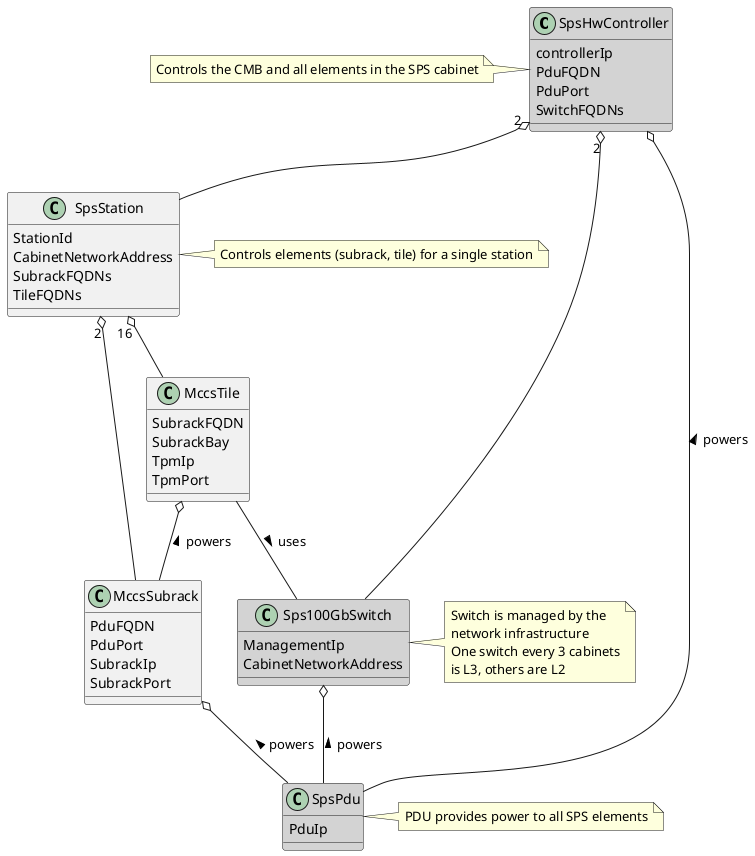 @startuml
class SpsHwController #lightgray {
  controllerIp
  PduFQDN
  PduPort
  SwitchFQDNs
}
note left: Controls the CMB and all elements in the SPS cabinet
class SpsStation {
  StationId
  CabinetNetworkAddress
  SubrackFQDNs
  TileFQDNs
}
note right: Controls elements (subrack, tile) for a single station
class Sps100GbSwitch #lightgray {
  ManagementIp
  CabinetNetworkAddress
}
note right
  Switch is managed by the
  network infrastructure
  One switch every 3 cabinets
  is L3, others are L2
end note

class SpsPdu #lightgray {
  PduIp
} 
note right: PDU provides power to all SPS elements
class MccsSubrack {
  PduFQDN
  PduPort
  SubrackIp
  SubrackPort
}
class MccsTile {
  SubrackFQDN
  SubrackBay
  TpmIp
  TpmPort
}
SpsHwController "2" o-- SpsStation
SpsHwController "2" o-- Sps100GbSwitch
SpsStation "2" o-- MccsSubrack
SpsStation "16" o-- MccsTile
MccsTile o-- MccsSubrack : < powers 
MccsSubrack o-- SpsPdu : < powers
Sps100GbSwitch o-- SpsPdu : < powers
SpsHwController o-- SpsPdu : < powers
MccsTile -- Sps100GbSwitch: uses >
@enduml
